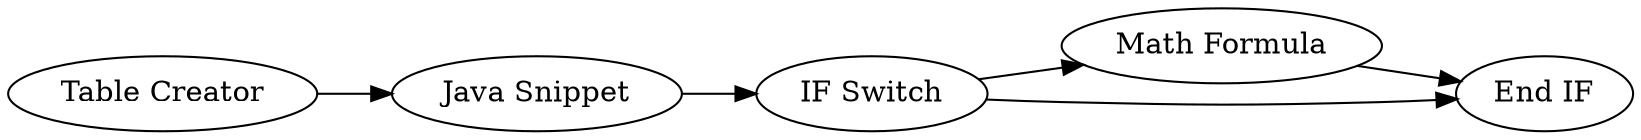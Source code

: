 digraph {
	"-1209052215391330093_122" [label="IF Switch"]
	"-1209052215391330093_189" [label="Math Formula"]
	"-1209052215391330093_190" [label="End IF"]
	"-1209052215391330093_124" [label="Java Snippet"]
	"-1209052215391330093_188" [label="Table Creator"]
	"-1209052215391330093_124" -> "-1209052215391330093_122"
	"-1209052215391330093_122" -> "-1209052215391330093_189"
	"-1209052215391330093_188" -> "-1209052215391330093_124"
	"-1209052215391330093_122" -> "-1209052215391330093_190"
	"-1209052215391330093_189" -> "-1209052215391330093_190"
	rankdir=LR
}
